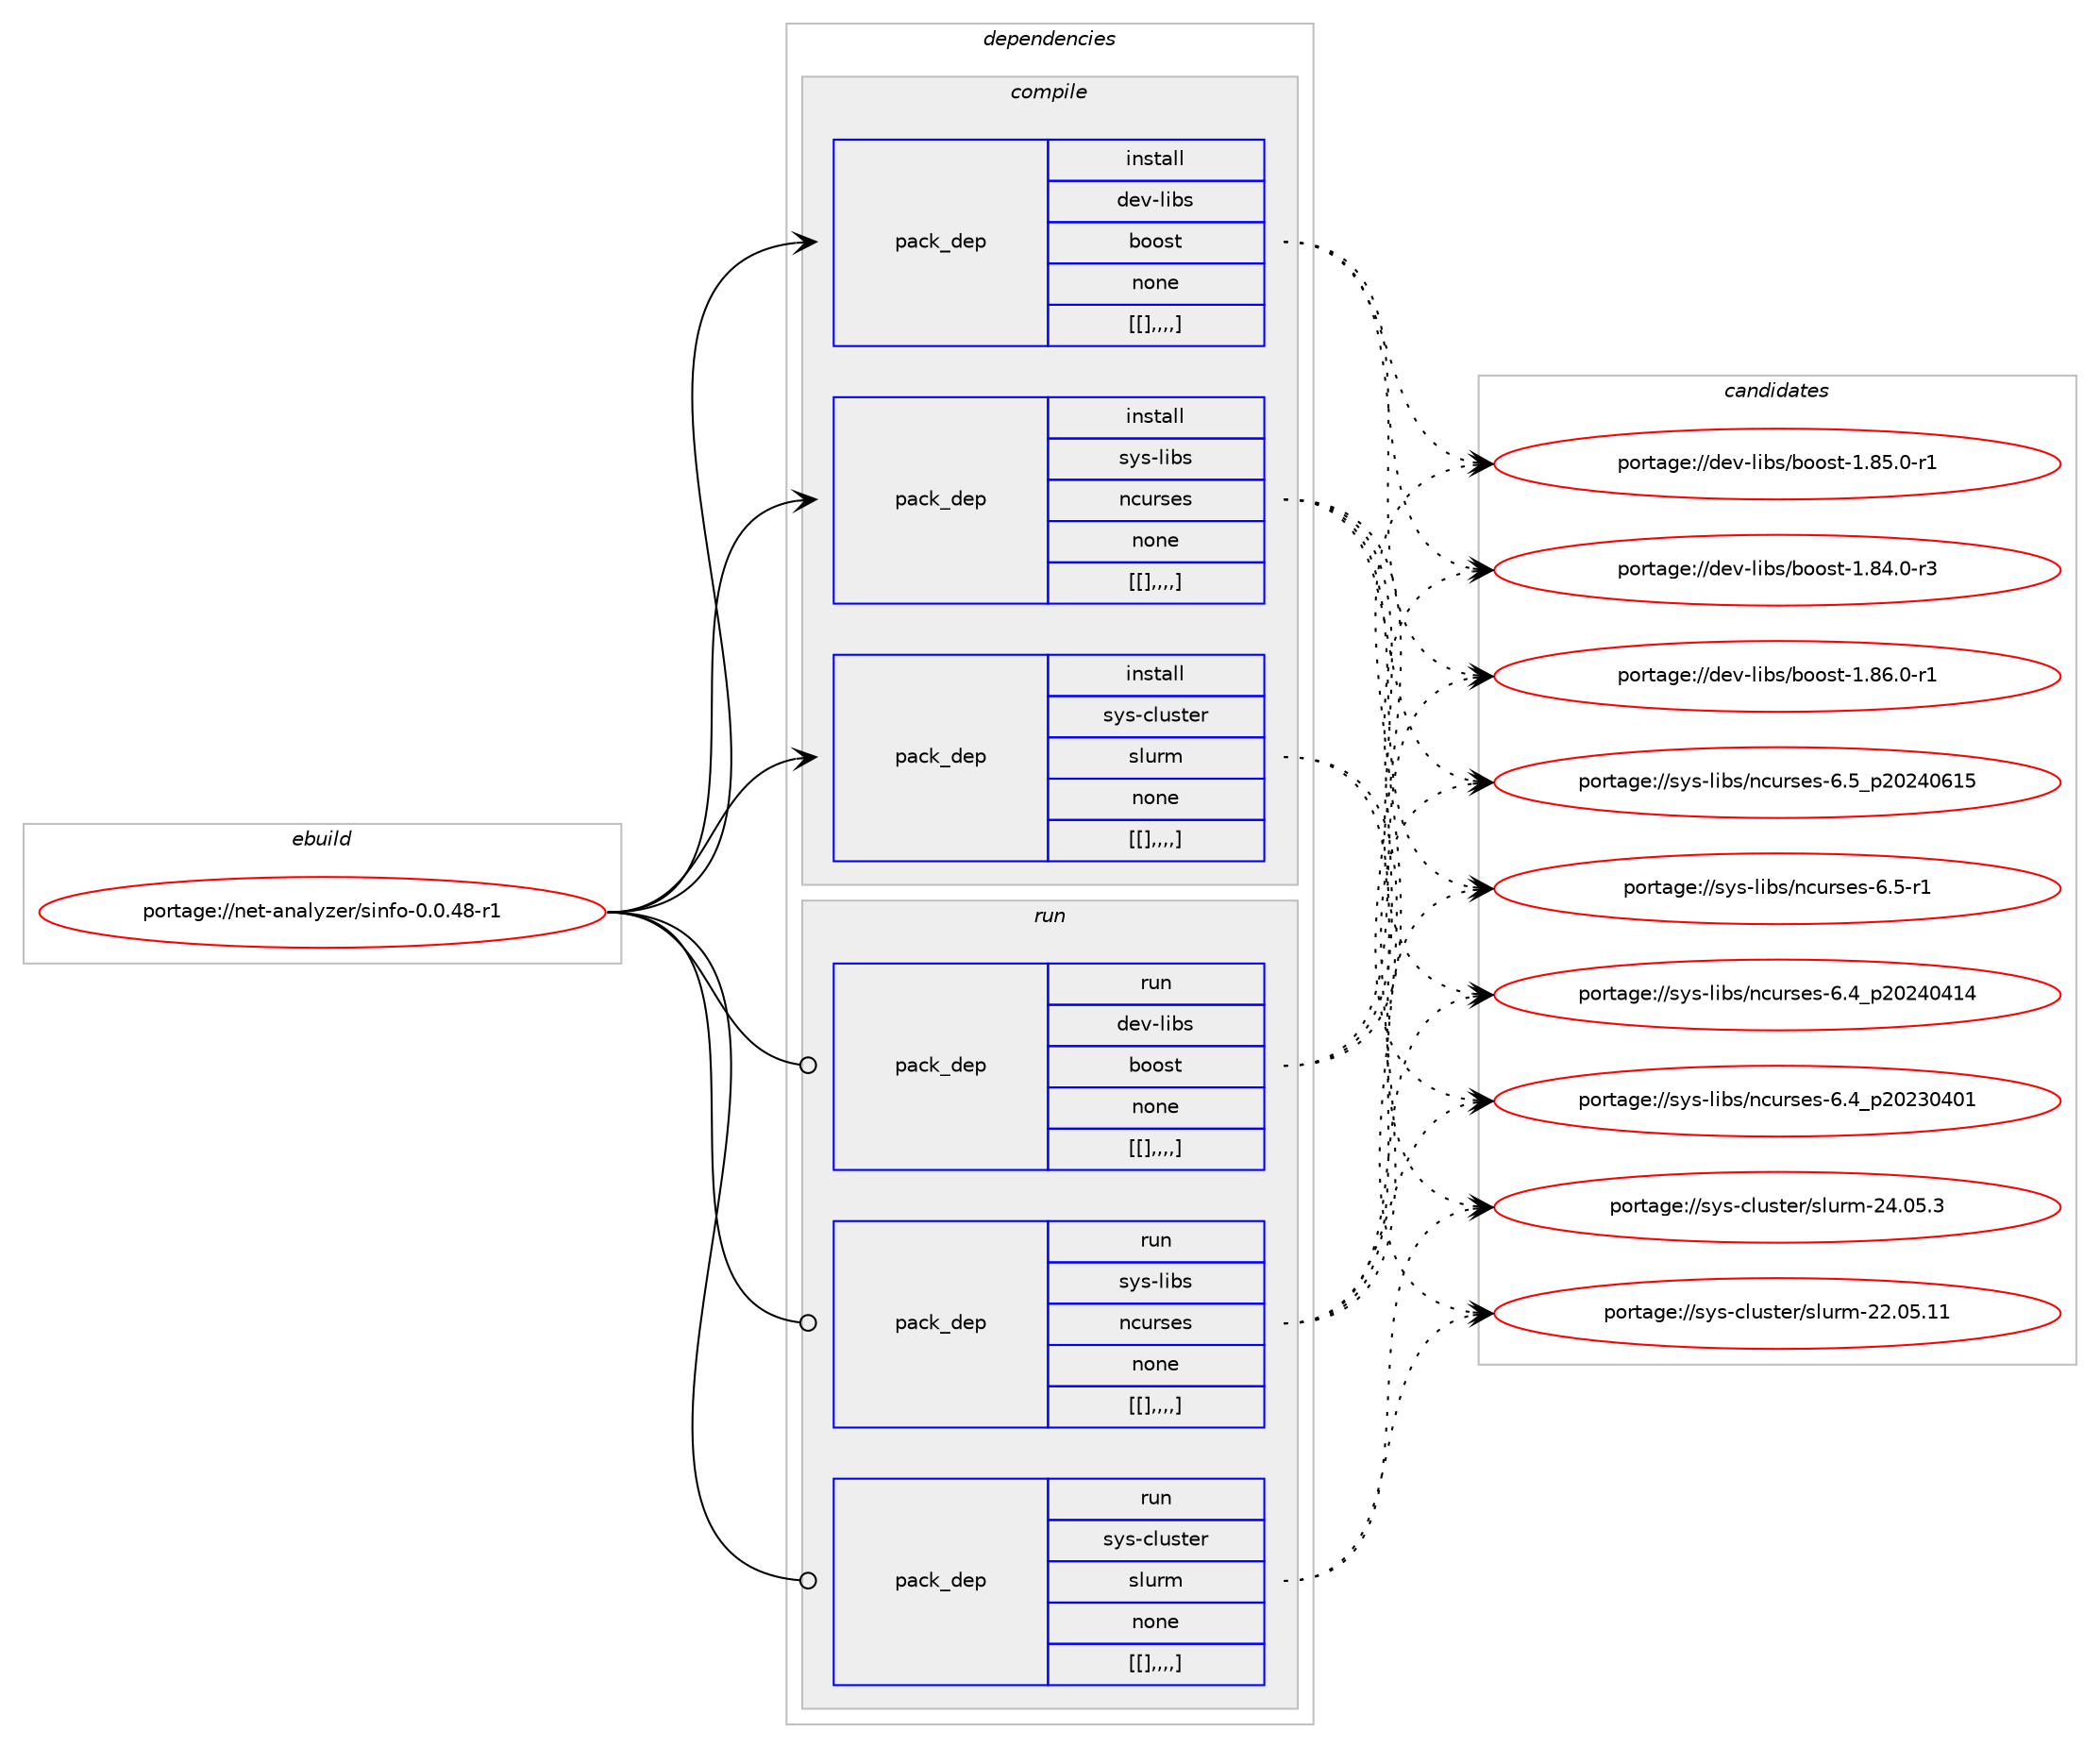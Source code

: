 digraph prolog {

# *************
# Graph options
# *************

newrank=true;
concentrate=true;
compound=true;
graph [rankdir=LR,fontname=Helvetica,fontsize=10,ranksep=1.5];#, ranksep=2.5, nodesep=0.2];
edge  [arrowhead=vee];
node  [fontname=Helvetica,fontsize=10];

# **********
# The ebuild
# **********

subgraph cluster_leftcol {
color=gray;
label=<<i>ebuild</i>>;
id [label="portage://net-analyzer/sinfo-0.0.48-r1", color=red, width=4, href="../net-analyzer/sinfo-0.0.48-r1.svg"];
}

# ****************
# The dependencies
# ****************

subgraph cluster_midcol {
color=gray;
label=<<i>dependencies</i>>;
subgraph cluster_compile {
fillcolor="#eeeeee";
style=filled;
label=<<i>compile</i>>;
subgraph pack267441 {
dependency364861 [label=<<TABLE BORDER="0" CELLBORDER="1" CELLSPACING="0" CELLPADDING="4" WIDTH="220"><TR><TD ROWSPAN="6" CELLPADDING="30">pack_dep</TD></TR><TR><TD WIDTH="110">install</TD></TR><TR><TD>dev-libs</TD></TR><TR><TD>boost</TD></TR><TR><TD>none</TD></TR><TR><TD>[[],,,,]</TD></TR></TABLE>>, shape=none, color=blue];
}
id:e -> dependency364861:w [weight=20,style="solid",arrowhead="vee"];
subgraph pack267444 {
dependency364866 [label=<<TABLE BORDER="0" CELLBORDER="1" CELLSPACING="0" CELLPADDING="4" WIDTH="220"><TR><TD ROWSPAN="6" CELLPADDING="30">pack_dep</TD></TR><TR><TD WIDTH="110">install</TD></TR><TR><TD>sys-libs</TD></TR><TR><TD>ncurses</TD></TR><TR><TD>none</TD></TR><TR><TD>[[],,,,]</TD></TR></TABLE>>, shape=none, color=blue];
}
id:e -> dependency364866:w [weight=20,style="solid",arrowhead="vee"];
subgraph pack267446 {
dependency364870 [label=<<TABLE BORDER="0" CELLBORDER="1" CELLSPACING="0" CELLPADDING="4" WIDTH="220"><TR><TD ROWSPAN="6" CELLPADDING="30">pack_dep</TD></TR><TR><TD WIDTH="110">install</TD></TR><TR><TD>sys-cluster</TD></TR><TR><TD>slurm</TD></TR><TR><TD>none</TD></TR><TR><TD>[[],,,,]</TD></TR></TABLE>>, shape=none, color=blue];
}
id:e -> dependency364870:w [weight=20,style="solid",arrowhead="vee"];
}
subgraph cluster_compileandrun {
fillcolor="#eeeeee";
style=filled;
label=<<i>compile and run</i>>;
}
subgraph cluster_run {
fillcolor="#eeeeee";
style=filled;
label=<<i>run</i>>;
subgraph pack267448 {
dependency364884 [label=<<TABLE BORDER="0" CELLBORDER="1" CELLSPACING="0" CELLPADDING="4" WIDTH="220"><TR><TD ROWSPAN="6" CELLPADDING="30">pack_dep</TD></TR><TR><TD WIDTH="110">run</TD></TR><TR><TD>dev-libs</TD></TR><TR><TD>boost</TD></TR><TR><TD>none</TD></TR><TR><TD>[[],,,,]</TD></TR></TABLE>>, shape=none, color=blue];
}
id:e -> dependency364884:w [weight=20,style="solid",arrowhead="odot"];
subgraph pack267468 {
dependency364908 [label=<<TABLE BORDER="0" CELLBORDER="1" CELLSPACING="0" CELLPADDING="4" WIDTH="220"><TR><TD ROWSPAN="6" CELLPADDING="30">pack_dep</TD></TR><TR><TD WIDTH="110">run</TD></TR><TR><TD>sys-libs</TD></TR><TR><TD>ncurses</TD></TR><TR><TD>none</TD></TR><TR><TD>[[],,,,]</TD></TR></TABLE>>, shape=none, color=blue];
}
id:e -> dependency364908:w [weight=20,style="solid",arrowhead="odot"];
subgraph pack267479 {
dependency364914 [label=<<TABLE BORDER="0" CELLBORDER="1" CELLSPACING="0" CELLPADDING="4" WIDTH="220"><TR><TD ROWSPAN="6" CELLPADDING="30">pack_dep</TD></TR><TR><TD WIDTH="110">run</TD></TR><TR><TD>sys-cluster</TD></TR><TR><TD>slurm</TD></TR><TR><TD>none</TD></TR><TR><TD>[[],,,,]</TD></TR></TABLE>>, shape=none, color=blue];
}
id:e -> dependency364914:w [weight=20,style="solid",arrowhead="odot"];
}
}

# **************
# The candidates
# **************

subgraph cluster_choices {
rank=same;
color=gray;
label=<<i>candidates</i>>;

subgraph choice264139 {
color=black;
nodesep=1;
choice10010111845108105981154798111111115116454946565446484511449 [label="portage://dev-libs/boost-1.86.0-r1", color=red, width=4,href="../dev-libs/boost-1.86.0-r1.svg"];
choice10010111845108105981154798111111115116454946565346484511449 [label="portage://dev-libs/boost-1.85.0-r1", color=red, width=4,href="../dev-libs/boost-1.85.0-r1.svg"];
choice10010111845108105981154798111111115116454946565246484511451 [label="portage://dev-libs/boost-1.84.0-r3", color=red, width=4,href="../dev-libs/boost-1.84.0-r3.svg"];
dependency364861:e -> choice10010111845108105981154798111111115116454946565446484511449:w [style=dotted,weight="100"];
dependency364861:e -> choice10010111845108105981154798111111115116454946565346484511449:w [style=dotted,weight="100"];
dependency364861:e -> choice10010111845108105981154798111111115116454946565246484511451:w [style=dotted,weight="100"];
}
subgraph choice264144 {
color=black;
nodesep=1;
choice1151211154510810598115471109911711411510111545544653951125048505248544953 [label="portage://sys-libs/ncurses-6.5_p20240615", color=red, width=4,href="../sys-libs/ncurses-6.5_p20240615.svg"];
choice11512111545108105981154711099117114115101115455446534511449 [label="portage://sys-libs/ncurses-6.5-r1", color=red, width=4,href="../sys-libs/ncurses-6.5-r1.svg"];
choice1151211154510810598115471109911711411510111545544652951125048505248524952 [label="portage://sys-libs/ncurses-6.4_p20240414", color=red, width=4,href="../sys-libs/ncurses-6.4_p20240414.svg"];
choice1151211154510810598115471109911711411510111545544652951125048505148524849 [label="portage://sys-libs/ncurses-6.4_p20230401", color=red, width=4,href="../sys-libs/ncurses-6.4_p20230401.svg"];
dependency364866:e -> choice1151211154510810598115471109911711411510111545544653951125048505248544953:w [style=dotted,weight="100"];
dependency364866:e -> choice11512111545108105981154711099117114115101115455446534511449:w [style=dotted,weight="100"];
dependency364866:e -> choice1151211154510810598115471109911711411510111545544652951125048505248524952:w [style=dotted,weight="100"];
dependency364866:e -> choice1151211154510810598115471109911711411510111545544652951125048505148524849:w [style=dotted,weight="100"];
}
subgraph choice264148 {
color=black;
nodesep=1;
choice1151211154599108117115116101114471151081171141094550524648534651 [label="portage://sys-cluster/slurm-24.05.3", color=red, width=4,href="../sys-cluster/slurm-24.05.3.svg"];
choice115121115459910811711511610111447115108117114109455050464853464949 [label="portage://sys-cluster/slurm-22.05.11", color=red, width=4,href="../sys-cluster/slurm-22.05.11.svg"];
dependency364870:e -> choice1151211154599108117115116101114471151081171141094550524648534651:w [style=dotted,weight="100"];
dependency364870:e -> choice115121115459910811711511610111447115108117114109455050464853464949:w [style=dotted,weight="100"];
}
subgraph choice264175 {
color=black;
nodesep=1;
choice10010111845108105981154798111111115116454946565446484511449 [label="portage://dev-libs/boost-1.86.0-r1", color=red, width=4,href="../dev-libs/boost-1.86.0-r1.svg"];
choice10010111845108105981154798111111115116454946565346484511449 [label="portage://dev-libs/boost-1.85.0-r1", color=red, width=4,href="../dev-libs/boost-1.85.0-r1.svg"];
choice10010111845108105981154798111111115116454946565246484511451 [label="portage://dev-libs/boost-1.84.0-r3", color=red, width=4,href="../dev-libs/boost-1.84.0-r3.svg"];
dependency364884:e -> choice10010111845108105981154798111111115116454946565446484511449:w [style=dotted,weight="100"];
dependency364884:e -> choice10010111845108105981154798111111115116454946565346484511449:w [style=dotted,weight="100"];
dependency364884:e -> choice10010111845108105981154798111111115116454946565246484511451:w [style=dotted,weight="100"];
}
subgraph choice264182 {
color=black;
nodesep=1;
choice1151211154510810598115471109911711411510111545544653951125048505248544953 [label="portage://sys-libs/ncurses-6.5_p20240615", color=red, width=4,href="../sys-libs/ncurses-6.5_p20240615.svg"];
choice11512111545108105981154711099117114115101115455446534511449 [label="portage://sys-libs/ncurses-6.5-r1", color=red, width=4,href="../sys-libs/ncurses-6.5-r1.svg"];
choice1151211154510810598115471109911711411510111545544652951125048505248524952 [label="portage://sys-libs/ncurses-6.4_p20240414", color=red, width=4,href="../sys-libs/ncurses-6.4_p20240414.svg"];
choice1151211154510810598115471109911711411510111545544652951125048505148524849 [label="portage://sys-libs/ncurses-6.4_p20230401", color=red, width=4,href="../sys-libs/ncurses-6.4_p20230401.svg"];
dependency364908:e -> choice1151211154510810598115471109911711411510111545544653951125048505248544953:w [style=dotted,weight="100"];
dependency364908:e -> choice11512111545108105981154711099117114115101115455446534511449:w [style=dotted,weight="100"];
dependency364908:e -> choice1151211154510810598115471109911711411510111545544652951125048505248524952:w [style=dotted,weight="100"];
dependency364908:e -> choice1151211154510810598115471109911711411510111545544652951125048505148524849:w [style=dotted,weight="100"];
}
subgraph choice264231 {
color=black;
nodesep=1;
choice1151211154599108117115116101114471151081171141094550524648534651 [label="portage://sys-cluster/slurm-24.05.3", color=red, width=4,href="../sys-cluster/slurm-24.05.3.svg"];
choice115121115459910811711511610111447115108117114109455050464853464949 [label="portage://sys-cluster/slurm-22.05.11", color=red, width=4,href="../sys-cluster/slurm-22.05.11.svg"];
dependency364914:e -> choice1151211154599108117115116101114471151081171141094550524648534651:w [style=dotted,weight="100"];
dependency364914:e -> choice115121115459910811711511610111447115108117114109455050464853464949:w [style=dotted,weight="100"];
}
}

}
